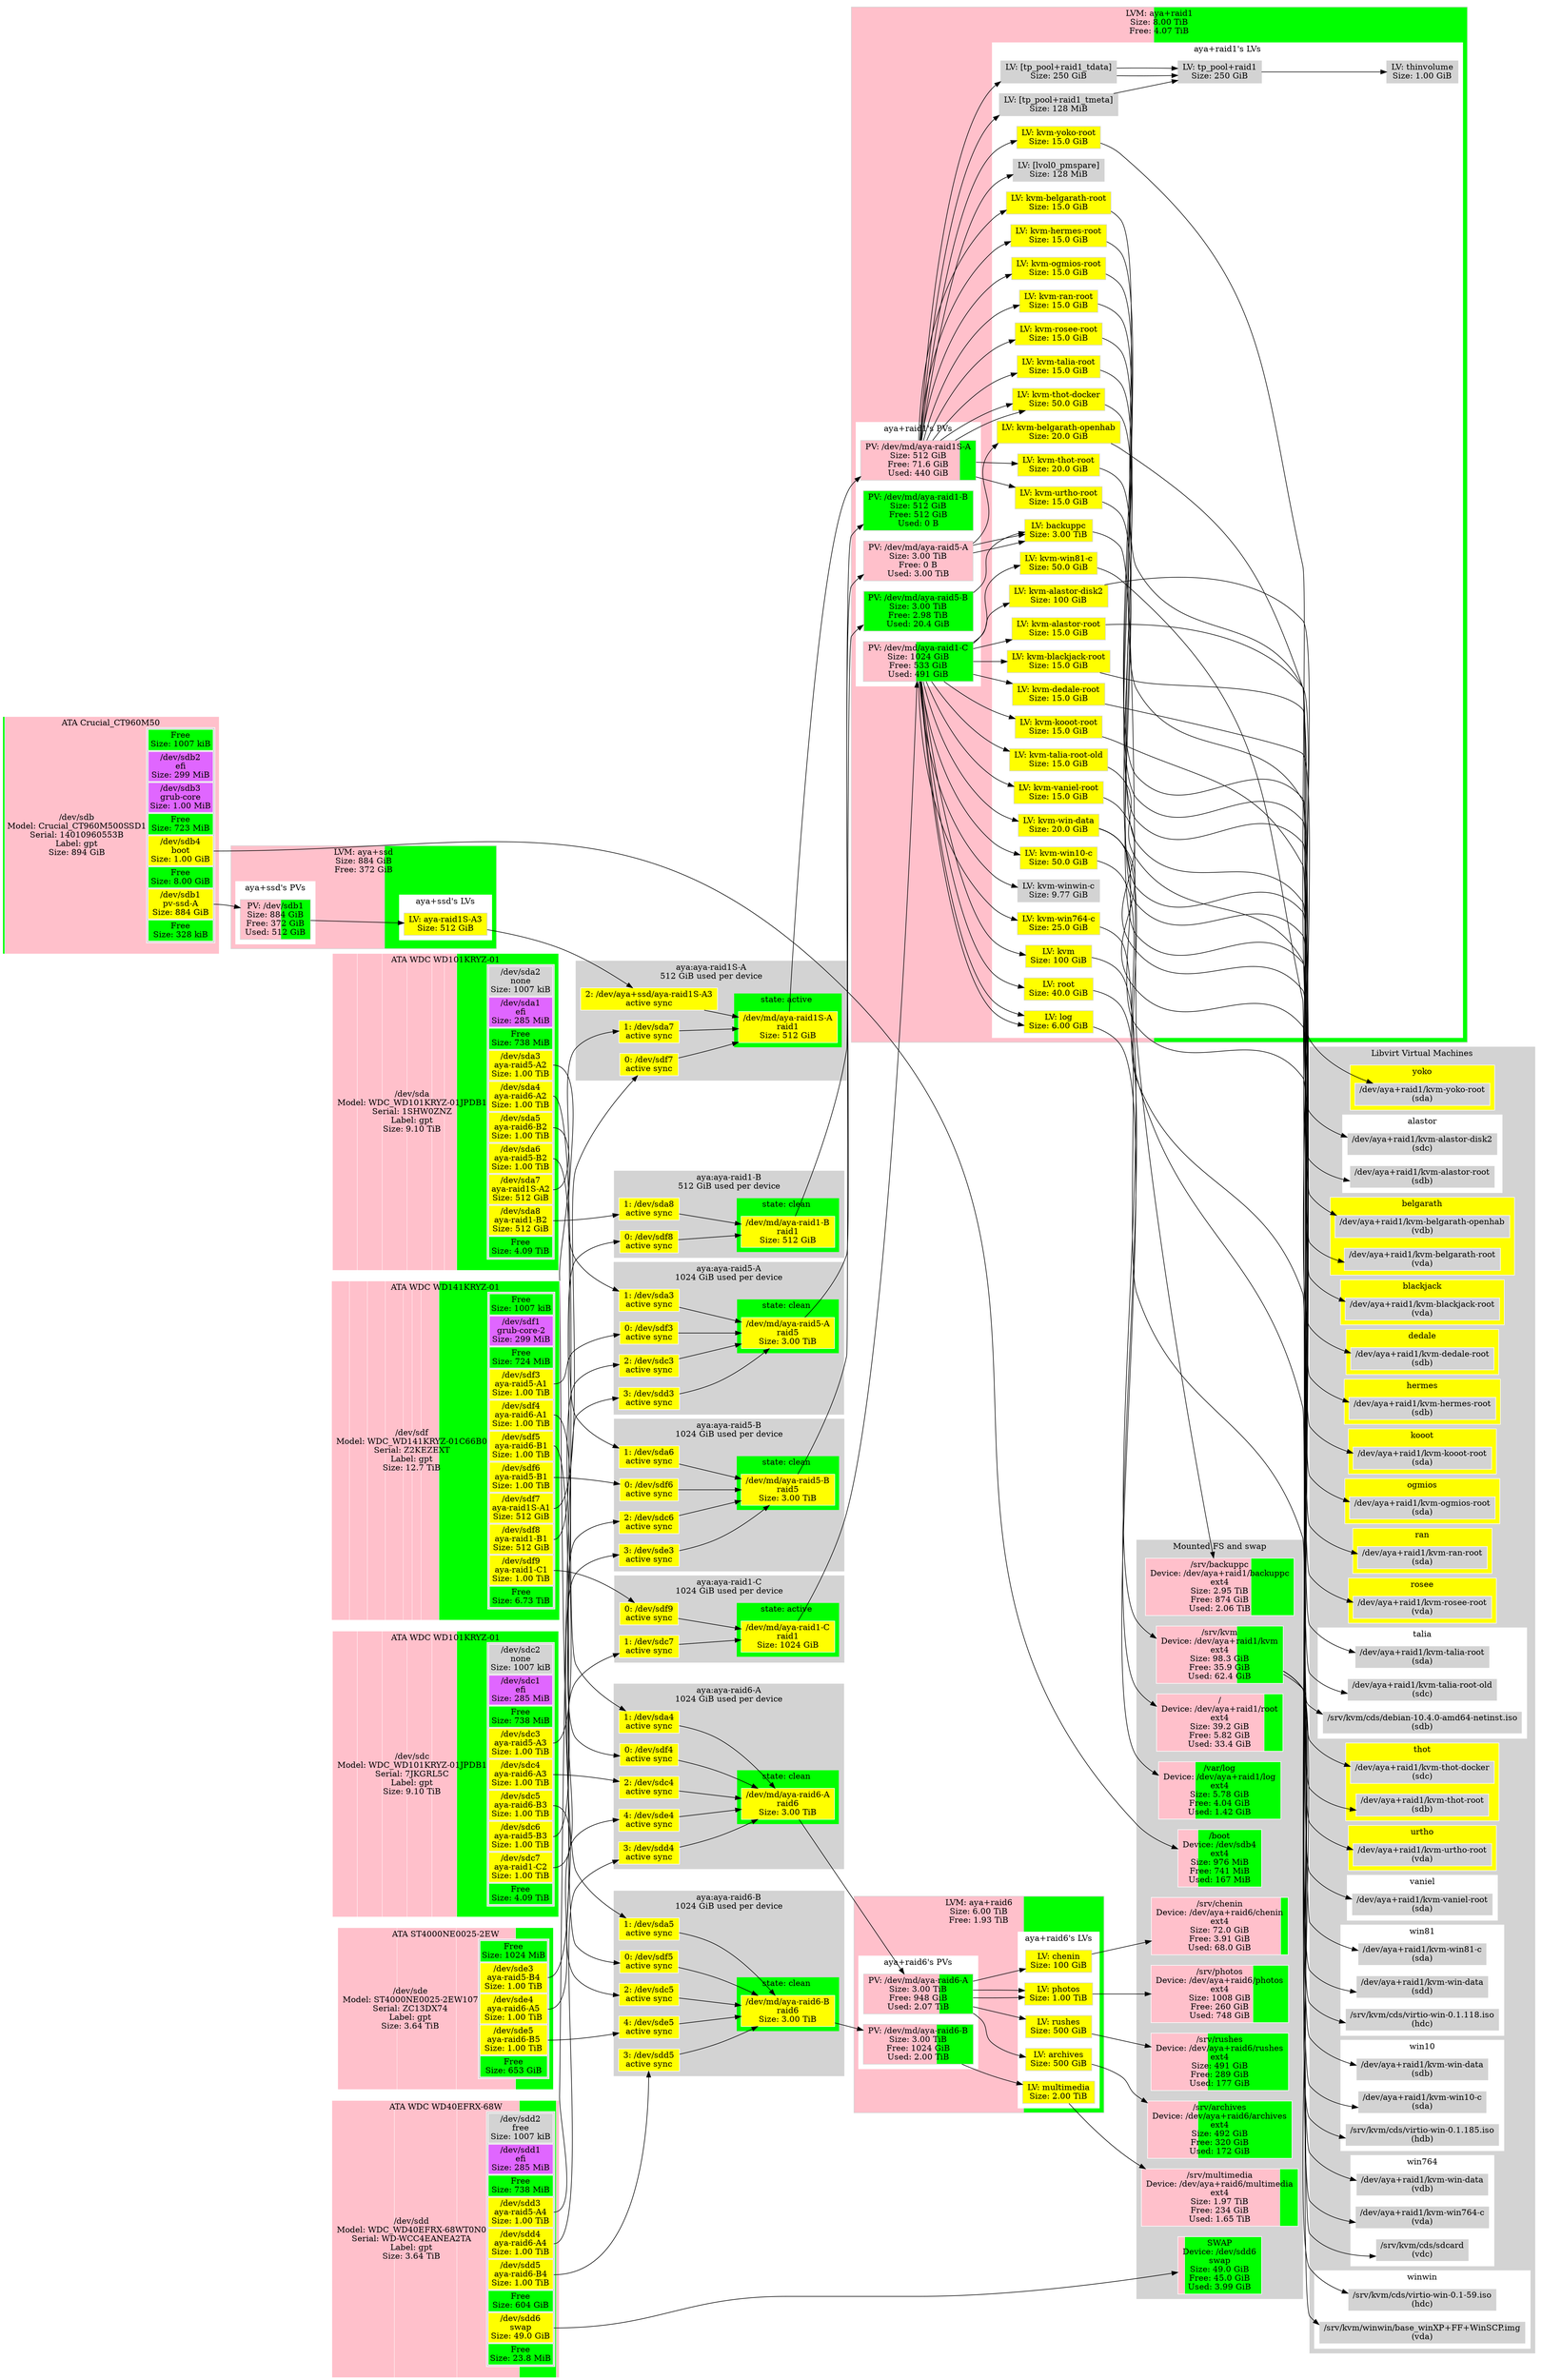 digraph "machine"{
	rankdir=LR;
	{ "@Part: sda" [
		label=<<TABLE BORDER="0" CELLPADDING="0" CELLSPACING="0">
				<TR> <TD COLSPAN="2">ATA WDC WD101KRYZ-01</TD> </TR><TR><TD >/dev/sda<BR/>Model: WDC_WD101KRYZ-01JPDB1<BR/>Serial: 1SHW0ZNZ<BR/>Label: gpt<BR/>Size: 9.10 TiB</TD>    <TD BGCOLOR="lightgrey">
				<TABLE >
					<TR>
						<TD PORT="2" BGCOLOR="lightgrey">
						/dev/sda2<BR/>none<BR/>Size: 1007 kiB
						</TD>
					</TR>
					<TR>
						<TD PORT="1" BGCOLOR="mediumorchid1">
						/dev/sda1<BR/>efi<BR/>Size: 285 MiB
						</TD>
					</TR>
					<TR>
						<TD bgcolor="green">
						Free<BR/>Size: 738 MiB
						</TD>
					</TR>
					<TR>
						<TD PORT="3" BGCOLOR="yellow">
						/dev/sda3<BR/>aya-raid5-A2<BR/>Size: 1.00 TiB
						</TD>
					</TR>
					<TR>
						<TD PORT="4" BGCOLOR="yellow">
						/dev/sda4<BR/>aya-raid6-A2<BR/>Size: 1.00 TiB
						</TD>
					</TR>
					<TR>
						<TD PORT="5" BGCOLOR="yellow">
						/dev/sda5<BR/>aya-raid6-B2<BR/>Size: 1.00 TiB
						</TD>
					</TR>
					<TR>
						<TD PORT="6" BGCOLOR="yellow">
						/dev/sda6<BR/>aya-raid5-B2<BR/>Size: 1.00 TiB
						</TD>
					</TR>
					<TR>
						<TD PORT="7" BGCOLOR="yellow">
						/dev/sda7<BR/>aya-raid1S-A2<BR/>Size: 512 GiB
						</TD>
					</TR>
					<TR>
						<TD PORT="8" BGCOLOR="yellow">
						/dev/sda8<BR/>aya-raid1-B2<BR/>Size: 512 GiB
						</TD>
					</TR>
					<TR>
						<TD bgcolor="green">
						Free<BR/>Size: 4.09 TiB
						</TD>
					</TR>
				</TABLE>
				</TD> </TR><TR> <TD COLSPAN="2"> </TD> </TR>
			</TABLE>
		>;
		// Style node
		color=white;
		fillcolor=lightgrey;
		shape="rectangle";
		style=striped;
		fillcolor="pink;0.000000:pink;0.000030:green;0.000077:pink;0.109942:pink;0.109942:pink;0.109942:pink;0.109942:pink;0.054971:pink;0.054971:green;0.450183";
	]; }
	{ "@Part: sdb" [
		label=<<TABLE BORDER="0" CELLPADDING="0" CELLSPACING="0">
				<TR> <TD COLSPAN="2">ATA Crucial_CT960M50</TD> </TR><TR><TD >/dev/sdb<BR/>Model: Crucial_CT960M500SSD1<BR/>Serial: 14010960553B<BR/>Label: gpt<BR/>Size: 894 GiB</TD>    <TD BGCOLOR="lightgrey">
				<TABLE >
					<TR>
						<TD bgcolor="green">
						Free<BR/>Size: 1007 kiB
						</TD>
					</TR>
					<TR>
						<TD PORT="2" BGCOLOR="mediumorchid1">
						/dev/sdb2<BR/>efi<BR/>Size: 299 MiB
						</TD>
					</TR>
					<TR>
						<TD PORT="3" BGCOLOR="mediumorchid1">
						/dev/sdb3<BR/>grub-core<BR/>Size: 1.00 MiB
						</TD>
					</TR>
					<TR>
						<TD bgcolor="green">
						Free<BR/>Size: 723 MiB
						</TD>
					</TR>
					<TR>
						<TD PORT="4" BGCOLOR="yellow">
						/dev/sdb4<BR/>boot<BR/>Size: 1.00 GiB
						</TD>
					</TR>
					<TR>
						<TD bgcolor="green">
						Free<BR/>Size: 8.00 GiB
						</TD>
					</TR>
					<TR>
						<TD PORT="1" BGCOLOR="yellow">
						/dev/sdb1<BR/>pv-ssd-A<BR/>Size: 884 GiB
						</TD>
					</TR>
					<TR>
						<TD bgcolor="green">
						Free<BR/>Size: 328 kiB
						</TD>
					</TR>
				</TABLE>
				</TD> </TR><TR> <TD COLSPAN="2"> </TD> </TR>
			</TABLE>
		>;
		// Style node
		color=white;
		fillcolor=lightgrey;
		shape="rectangle";
		style=striped;
		fillcolor="green;0.000001:pink;0.000327:pink;0.000001:green;0.000790:pink;0.001118:green;0.008946:pink;0.988817:green;0.000000";
	]; }
	{ "@Part: sdc" [
		label=<<TABLE BORDER="0" CELLPADDING="0" CELLSPACING="0">
				<TR> <TD COLSPAN="2">ATA WDC WD101KRYZ-01</TD> </TR><TR><TD >/dev/sdc<BR/>Model: WDC_WD101KRYZ-01JPDB1<BR/>Serial: 7JKGRL5C<BR/>Label: gpt<BR/>Size: 9.10 TiB</TD>    <TD BGCOLOR="lightgrey">
				<TABLE >
					<TR>
						<TD PORT="2" BGCOLOR="lightgrey">
						/dev/sdc2<BR/>none<BR/>Size: 1007 kiB
						</TD>
					</TR>
					<TR>
						<TD PORT="1" BGCOLOR="mediumorchid1">
						/dev/sdc1<BR/>efi<BR/>Size: 285 MiB
						</TD>
					</TR>
					<TR>
						<TD bgcolor="green">
						Free<BR/>Size: 738 MiB
						</TD>
					</TR>
					<TR>
						<TD PORT="3" BGCOLOR="yellow">
						/dev/sdc3<BR/>aya-raid5-A3<BR/>Size: 1.00 TiB
						</TD>
					</TR>
					<TR>
						<TD PORT="4" BGCOLOR="yellow">
						/dev/sdc4<BR/>aya-raid6-A3<BR/>Size: 1.00 TiB
						</TD>
					</TR>
					<TR>
						<TD PORT="5" BGCOLOR="yellow">
						/dev/sdc5<BR/>aya-raid6-B3<BR/>Size: 1.00 TiB
						</TD>
					</TR>
					<TR>
						<TD PORT="6" BGCOLOR="yellow">
						/dev/sdc6<BR/>aya-raid5-B3<BR/>Size: 1.00 TiB
						</TD>
					</TR>
					<TR>
						<TD PORT="7" BGCOLOR="yellow">
						/dev/sdc7<BR/>aya-raid1-C2<BR/>Size: 1.00 TiB
						</TD>
					</TR>
					<TR>
						<TD bgcolor="green">
						Free<BR/>Size: 4.09 TiB
						</TD>
					</TR>
				</TABLE>
				</TD> </TR><TR> <TD COLSPAN="2"> </TD> </TR>
			</TABLE>
		>;
		// Style node
		color=white;
		fillcolor=lightgrey;
		shape="rectangle";
		style=striped;
		fillcolor="pink;0.000000:pink;0.000030:green;0.000077:pink;0.109942:pink;0.109942:pink;0.109942:pink;0.109942:pink;0.109942:green;0.450183";
	]; }
	{ "@Part: sdd" [
		label=<<TABLE BORDER="0" CELLPADDING="0" CELLSPACING="0">
				<TR> <TD COLSPAN="2">ATA WDC WD40EFRX-68W</TD> </TR><TR><TD >/dev/sdd<BR/>Model: WDC_WD40EFRX-68WT0N0<BR/>Serial: WD-WCC4EANEA2TA<BR/>Label: gpt<BR/>Size: 3.64 TiB</TD>    <TD BGCOLOR="lightgrey">
				<TABLE >
					<TR>
						<TD PORT="2" BGCOLOR="lightgrey">
						/dev/sdd2<BR/>free<BR/>Size: 1007 kiB
						</TD>
					</TR>
					<TR>
						<TD PORT="1" BGCOLOR="mediumorchid1">
						/dev/sdd1<BR/>efi<BR/>Size: 285 MiB
						</TD>
					</TR>
					<TR>
						<TD bgcolor="green">
						Free<BR/>Size: 738 MiB
						</TD>
					</TR>
					<TR>
						<TD PORT="3" BGCOLOR="yellow">
						/dev/sdd3<BR/>aya-raid5-A4<BR/>Size: 1.00 TiB
						</TD>
					</TR>
					<TR>
						<TD PORT="4" BGCOLOR="yellow">
						/dev/sdd4<BR/>aya-raid6-A4<BR/>Size: 1.00 TiB
						</TD>
					</TR>
					<TR>
						<TD PORT="5" BGCOLOR="yellow">
						/dev/sdd5<BR/>aya-raid6-B4<BR/>Size: 1.00 TiB
						</TD>
					</TR>
					<TR>
						<TD bgcolor="green">
						Free<BR/>Size: 604 GiB
						</TD>
					</TR>
					<TR>
						<TD PORT="6" BGCOLOR="yellow">
						/dev/sdd6<BR/>swap<BR/>Size: 49.0 GiB
						</TD>
					</TR>
					<TR>
						<TD bgcolor="green">
						Free<BR/>Size: 23.8 MiB
						</TD>
					</TR>
				</TABLE>
				</TD> </TR><TR> <TD COLSPAN="2"> </TD> </TR>
			</TABLE>
		>;
		// Style node
		color=white;
		fillcolor=lightgrey;
		shape="rectangle";
		style=striped;
		fillcolor="pink;0.000000:pink;0.000075:green;0.000193:pink;0.274824:pink;0.274824:pink;0.274824:green;0.162103:pink;0.013151:green;0.000006";
	]; }
	{ "@Part: sde" [
		label=<<TABLE BORDER="0" CELLPADDING="0" CELLSPACING="0">
				<TR> <TD COLSPAN="2">ATA ST4000NE0025-2EW</TD> </TR><TR><TD >/dev/sde<BR/>Model: ST4000NE0025-2EW107<BR/>Serial: ZC13DX74<BR/>Label: gpt<BR/>Size: 3.64 TiB</TD>    <TD BGCOLOR="lightgrey">
				<TABLE >
					<TR>
						<TD bgcolor="green">
						Free<BR/>Size: 1024 MiB
						</TD>
					</TR>
					<TR>
						<TD PORT="3" BGCOLOR="yellow">
						/dev/sde3<BR/>aya-raid5-B4<BR/>Size: 1.00 TiB
						</TD>
					</TR>
					<TR>
						<TD PORT="4" BGCOLOR="yellow">
						/dev/sde4<BR/>aya-raid6-A5<BR/>Size: 1.00 TiB
						</TD>
					</TR>
					<TR>
						<TD PORT="5" BGCOLOR="yellow">
						/dev/sde5<BR/>aya-raid6-B5<BR/>Size: 1.00 TiB
						</TD>
					</TR>
					<TR>
						<TD bgcolor="green">
						Free<BR/>Size: 653 GiB
						</TD>
					</TR>
				</TABLE>
				</TD> </TR><TR> <TD COLSPAN="2"> </TD> </TR>
			</TABLE>
		>;
		// Style node
		color=white;
		fillcolor=lightgrey;
		shape="rectangle";
		style=striped;
		fillcolor="green;0.000268:pink;0.274824:pink;0.274824:pink;0.274824:green;0.175260";
	]; }
	{ "@Part: sdf" [
		label=<<TABLE BORDER="0" CELLPADDING="0" CELLSPACING="0">
				<TR> <TD COLSPAN="2">ATA WDC WD141KRYZ-01</TD> </TR><TR><TD >/dev/sdf<BR/>Model: WDC_WD141KRYZ-01C66B0<BR/>Serial: Z2KEZEXT<BR/>Label: gpt<BR/>Size: 12.7 TiB</TD>    <TD BGCOLOR="lightgrey">
				<TABLE >
					<TR>
						<TD bgcolor="green">
						Free<BR/>Size: 1007 kiB
						</TD>
					</TR>
					<TR>
						<TD PORT="1" BGCOLOR="mediumorchid1">
						/dev/sdf1<BR/>grub-core-2<BR/>Size: 299 MiB
						</TD>
					</TR>
					<TR>
						<TD bgcolor="green">
						Free<BR/>Size: 724 MiB
						</TD>
					</TR>
					<TR>
						<TD PORT="3" BGCOLOR="yellow">
						/dev/sdf3<BR/>aya-raid5-A1<BR/>Size: 1.00 TiB
						</TD>
					</TR>
					<TR>
						<TD PORT="4" BGCOLOR="yellow">
						/dev/sdf4<BR/>aya-raid6-A1<BR/>Size: 1.00 TiB
						</TD>
					</TR>
					<TR>
						<TD PORT="5" BGCOLOR="yellow">
						/dev/sdf5<BR/>aya-raid6-B1<BR/>Size: 1.00 TiB
						</TD>
					</TR>
					<TR>
						<TD PORT="6" BGCOLOR="yellow">
						/dev/sdf6<BR/>aya-raid5-B1<BR/>Size: 1.00 TiB
						</TD>
					</TR>
					<TR>
						<TD PORT="7" BGCOLOR="yellow">
						/dev/sdf7<BR/>aya-raid1S-A1<BR/>Size: 512 GiB
						</TD>
					</TR>
					<TR>
						<TD PORT="8" BGCOLOR="yellow">
						/dev/sdf8<BR/>aya-raid1-B1<BR/>Size: 512 GiB
						</TD>
					</TR>
					<TR>
						<TD PORT="9" BGCOLOR="yellow">
						/dev/sdf9<BR/>aya-raid1-C1<BR/>Size: 1.00 TiB
						</TD>
					</TR>
					<TR>
						<TD bgcolor="green">
						Free<BR/>Size: 6.73 TiB
						</TD>
					</TR>
				</TABLE>
				</TD> </TR><TR> <TD COLSPAN="2"> </TD> </TR>
			</TABLE>
		>;
		// Style node
		color=white;
		fillcolor=lightgrey;
		shape="rectangle";
		style=striped;
		fillcolor="green;0.000000:pink;0.000022:green;0.000054:pink;0.078534:pink;0.078534:pink;0.078534:pink;0.078534:pink;0.039267:pink;0.039267:pink;0.078534:green;0.528722";
	]; }
	subgraph "cluster_aya+raid1" {
		style=filled;
		color=lightgrey;
		fillcolor=lightgrey;
		node [style=filled,color=lightgrey,fillcolor=lightgrey,shape=rectangle];
		subgraph "cluster_aya+raid1@PV" {
			color=white;
			fillcolor=white;
			{ "LVM@aya+raid1@PV@md121" [
				label="PV: /dev/md/aya-raid1S-A\nSize: 512 GiB\nFree: 71.6 GiB\nUsed: 440 GiB";
				style=striped;fillcolor="pink;0.860080.2:green"
			]; }
			{ "LVM@aya+raid1@PV@md122" [
				label="PV: /dev/md/aya-raid1-B\nSize: 512 GiB\nFree: 512 GiB\nUsed: 0 B";
				style=striped;fillcolor="green"
			]; }
			{ "LVM@aya+raid1@PV@md124" [
				label="PV: /dev/md/aya-raid5-B\nSize: 3.00 TiB\nFree: 2.98 TiB\nUsed: 20.4 GiB";
				style=striped;fillcolor="pink;0.006636.2:green"
			]; }
			{ "LVM@aya+raid1@PV@md126" [
				label="PV: /dev/md/aya-raid5-A\nSize: 3.00 TiB\nFree: 0 B\nUsed: 3.00 TiB";
				style=striped;fillcolor="pink;1.000000.2:green"
			]; }
			{ "LVM@aya+raid1@PV@md127" [
				label="PV: /dev/md/aya-raid1-C\nSize: 1024 GiB\nFree: 533 GiB\nUsed: 491 GiB";
				style=striped;fillcolor="pink;0.479324.2:green"
			]; }
			label="aya+raid1's PVs";
		}
		subgraph "cluster_aya+raid1@LV" {
			color=white;
			fillcolor=white;
			{ "aya+raid1/[lvol0_pmspare]" [
				label="LV: [lvol0_pmspare]\nSize: 128 MiB";
				fillcolor="lightgrey"
			]; }
			{ "aya+raid1/[tp_pool+raid1_tdata]" [
				label="LV: [tp_pool+raid1_tdata]\nSize: 250 GiB";
				fillcolor="lightgrey"
			]; }
			{ "aya+raid1/[tp_pool+raid1_tmeta]" [
				label="LV: [tp_pool+raid1_tmeta]\nSize: 128 MiB";
				fillcolor="lightgrey"
			]; }
			{ "dm-21" [
				label="LV: backuppc\nSize: 3.00 TiB";
				fillcolor="yellow"
			]; }
			{ "dm-7" [
				label="LV: kvm\nSize: 100 GiB";
				fillcolor="yellow"
			]; }
			{ "dm-20" [
				label="LV: kvm-alastor-disk2\nSize: 100 GiB";
				fillcolor="yellow"
			]; }
			{ "dm-19" [
				label="LV: kvm-alastor-root\nSize: 15.0 GiB";
				fillcolor="yellow"
			]; }
			{ "dm-22" [
				label="LV: kvm-belgarath-openhab\nSize: 20.0 GiB";
				fillcolor="yellow"
			]; }
			{ "dm-26" [
				label="LV: kvm-belgarath-root\nSize: 15.0 GiB";
				fillcolor="yellow"
			]; }
			{ "dm-13" [
				label="LV: kvm-blackjack-root\nSize: 15.0 GiB";
				fillcolor="yellow"
			]; }
			{ "dm-18" [
				label="LV: kvm-dedale-root\nSize: 15.0 GiB";
				fillcolor="yellow"
			]; }
			{ "dm-37" [
				label="LV: kvm-hermes-root\nSize: 15.0 GiB";
				fillcolor="yellow"
			]; }
			{ "dm-17" [
				label="LV: kvm-kooot-root\nSize: 15.0 GiB";
				fillcolor="yellow"
			]; }
			{ "dm-23" [
				label="LV: kvm-ogmios-root\nSize: 15.0 GiB";
				fillcolor="yellow"
			]; }
			{ "dm-24" [
				label="LV: kvm-ran-root\nSize: 15.0 GiB";
				fillcolor="yellow"
			]; }
			{ "dm-27" [
				label="LV: kvm-rosee-root\nSize: 15.0 GiB";
				fillcolor="yellow"
			]; }
			{ "dm-34" [
				label="LV: kvm-talia-root\nSize: 15.0 GiB";
				fillcolor="yellow"
			]; }
			{ "dm-9" [
				label="LV: kvm-talia-root-old\nSize: 15.0 GiB";
				fillcolor="yellow"
			]; }
			{ "dm-36" [
				label="LV: kvm-thot-docker\nSize: 50.0 GiB";
				fillcolor="yellow"
			]; }
			{ "dm-33" [
				label="LV: kvm-thot-root\nSize: 20.0 GiB";
				fillcolor="yellow"
			]; }
			{ "dm-28" [
				label="LV: kvm-urtho-root\nSize: 15.0 GiB";
				fillcolor="yellow"
			]; }
			{ "dm-15" [
				label="LV: kvm-vaniel-root\nSize: 15.0 GiB";
				fillcolor="yellow"
			]; }
			{ "dm-10" [
				label="LV: kvm-win-data\nSize: 20.0 GiB";
				fillcolor="yellow"
			]; }
			{ "dm-16" [
				label="LV: kvm-win10-c\nSize: 50.0 GiB";
				fillcolor="yellow"
			]; }
			{ "dm-11" [
				label="LV: kvm-win764-c\nSize: 25.0 GiB";
				fillcolor="yellow"
			]; }
			{ "dm-12" [
				label="LV: kvm-win81-c\nSize: 50.0 GiB";
				fillcolor="yellow"
			]; }
			{ "dm-8" [
				label="LV: kvm-winwin-c\nSize: 9.77 GiB";
				fillcolor="lightgrey"
			]; }
			{ "dm-25" [
				label="LV: kvm-yoko-root\nSize: 15.0 GiB";
				fillcolor="yellow"
			]; }
			{ "dm-14" [
				label="LV: log\nSize: 6.00 GiB";
				fillcolor="yellow"
			]; }
			{ "dm-0" [
				label="LV: root\nSize: 40.0 GiB";
				fillcolor="yellow"
			]; }
			{ "dm-35" [
				label="LV: thinvolume\nSize: 1.00 GiB";
				fillcolor="lightgrey"
			]; }
			{ "aya+raid1/tp_pool+raid1" [
				label="LV: tp_pool+raid1\nSize: 250 GiB";
				fillcolor="lightgrey"
			]; }
			label="aya+raid1's LVs";
		}
		label="LVM: aya+raid1\nSize: 8.00 TiB\nFree: 4.07 TiB";
		style=striped;fillcolor="pink;0.491160.2:green"
	}
	subgraph "cluster_aya+raid6" {
		style=filled;
		color=lightgrey;
		fillcolor=lightgrey;
		node [style=filled,color=lightgrey,fillcolor=lightgrey,shape=rectangle];
		subgraph "cluster_aya+raid6@PV" {
			color=white;
			fillcolor=white;
			{ "LVM@aya+raid6@PV@md123" [
				label="PV: /dev/md/aya-raid6-B\nSize: 3.00 TiB\nFree: 1024 GiB\nUsed: 2.00 TiB";
				style=striped;fillcolor="pink;0.666750.2:green"
			]; }
			{ "LVM@aya+raid6@PV@md125" [
				label="PV: /dev/md/aya-raid6-A\nSize: 3.00 TiB\nFree: 948 GiB\nUsed: 2.07 TiB";
				style=striped;fillcolor="pink;0.691492.2:green"
			]; }
			label="aya+raid6's PVs";
		}
		subgraph "cluster_aya+raid6@LV" {
			color=white;
			fillcolor=white;
			{ "dm-4" [
				label="LV: archives\nSize: 500 GiB";
				fillcolor="yellow"
			]; }
			{ "dm-3" [
				label="LV: chenin\nSize: 100 GiB";
				fillcolor="yellow"
			]; }
			{ "dm-6" [
				label="LV: multimedia\nSize: 2.00 TiB";
				fillcolor="yellow"
			]; }
			{ "dm-2" [
				label="LV: photos\nSize: 1.00 TiB";
				fillcolor="yellow"
			]; }
			{ "dm-5" [
				label="LV: rushes\nSize: 500 GiB";
				fillcolor="yellow"
			]; }
			label="aya+raid6's LVs";
		}
		label="LVM: aya+raid6\nSize: 6.00 TiB\nFree: 1.93 TiB";
		style=striped;fillcolor="pink;0.679121.2:green"
	}
	subgraph "cluster_aya+ssd" {
		style=filled;
		color=lightgrey;
		fillcolor=lightgrey;
		node [style=filled,color=lightgrey,fillcolor=lightgrey,shape=rectangle];
		subgraph "cluster_aya+ssd@PV" {
			color=white;
			fillcolor=white;
			{ "LVM@aya+ssd@PV@sdb1" [
				label="PV: /dev/sdb1\nSize: 884 GiB\nFree: 372 GiB\nUsed: 512 GiB";
				style=striped;fillcolor="pink;0.579022.2:green"
			]; }
			label="aya+ssd's PVs";
		}
		subgraph "cluster_aya+ssd@LV" {
			color=white;
			fillcolor=white;
			{ "dm-1" [
				label="LV: aya-raid1S-A3\nSize: 512 GiB";
				fillcolor="yellow"
			]; }
			label="aya+ssd's LVs";
		}
		label="LVM: aya+ssd\nSize: 884 GiB\nFree: 372 GiB";
		style=striped;fillcolor="pink;0.579022.2:green"
	}
	subgraph "cluster_@MD@md121" {
		style=filled;
		color=lightgrey;
		fillcolor=lightgrey;
		node [style=filled,color=white,fillcolor=lightgrey,shape=rectangle];
		subgraph "cluster_md121@@state" {
			{ "md121" [
				label="/dev/md/aya-raid1S-A\nraid1\nSize: 512 GiB";
				fillcolor="yellow"
			]; }
			label="state: active ";
			shape=oval
			fillcolor=green
		}
		{ "@MD@md121@dev@dm-1" [
			label="2: /dev/aya+ssd/aya-raid1S-A3\nactive sync";
			fillcolor=yellow
		]; }
		{ "@MD@md121@dev@sda7" [
			label="1: /dev/sda7\nactive sync";
			fillcolor=yellow
		]; }
		{ "@MD@md121@dev@sdf7" [
			label="0: /dev/sdf7\nactive sync";
			fillcolor=yellow
		]; }
		label="aya:aya-raid1S-A\n512 GiB used per device";
	}
	subgraph "cluster_@MD@md122" {
		style=filled;
		color=lightgrey;
		fillcolor=lightgrey;
		node [style=filled,color=white,fillcolor=lightgrey,shape=rectangle];
		subgraph "cluster_md122@@state" {
			{ "md122" [
				label="/dev/md/aya-raid1-B\nraid1\nSize: 512 GiB";
				fillcolor="yellow"
			]; }
			label="state: clean ";
			shape=oval
			fillcolor=green
		}
		{ "@MD@md122@dev@sda8" [
			label="1: /dev/sda8\nactive sync";
			fillcolor=yellow
		]; }
		{ "@MD@md122@dev@sdf8" [
			label="0: /dev/sdf8\nactive sync";
			fillcolor=yellow
		]; }
		label="aya:aya-raid1-B\n512 GiB used per device";
	}
	subgraph "cluster_@MD@md123" {
		style=filled;
		color=lightgrey;
		fillcolor=lightgrey;
		node [style=filled,color=white,fillcolor=lightgrey,shape=rectangle];
		subgraph "cluster_md123@@state" {
			{ "md123" [
				label="/dev/md/aya-raid6-B\nraid6\nSize: 3.00 TiB";
				fillcolor="yellow"
			]; }
			label="state: clean ";
			shape=oval
			fillcolor=green
		}
		{ "@MD@md123@dev@sda5" [
			label="1: /dev/sda5\nactive sync";
			fillcolor=yellow
		]; }
		{ "@MD@md123@dev@sdc5" [
			label="2: /dev/sdc5\nactive sync";
			fillcolor=yellow
		]; }
		{ "@MD@md123@dev@sdd5" [
			label="3: /dev/sdd5\nactive sync";
			fillcolor=yellow
		]; }
		{ "@MD@md123@dev@sde5" [
			label="4: /dev/sde5\nactive sync";
			fillcolor=yellow
		]; }
		{ "@MD@md123@dev@sdf5" [
			label="0: /dev/sdf5\nactive sync";
			fillcolor=yellow
		]; }
		label="aya:aya-raid6-B\n1024 GiB used per device";
	}
	subgraph "cluster_@MD@md124" {
		style=filled;
		color=lightgrey;
		fillcolor=lightgrey;
		node [style=filled,color=white,fillcolor=lightgrey,shape=rectangle];
		subgraph "cluster_md124@@state" {
			{ "md124" [
				label="/dev/md/aya-raid5-B\nraid5\nSize: 3.00 TiB";
				fillcolor="yellow"
			]; }
			label="state: clean ";
			shape=oval
			fillcolor=green
		}
		{ "@MD@md124@dev@sda6" [
			label="1: /dev/sda6\nactive sync";
			fillcolor=yellow
		]; }
		{ "@MD@md124@dev@sdc6" [
			label="2: /dev/sdc6\nactive sync";
			fillcolor=yellow
		]; }
		{ "@MD@md124@dev@sde3" [
			label="3: /dev/sde3\nactive sync";
			fillcolor=yellow
		]; }
		{ "@MD@md124@dev@sdf6" [
			label="0: /dev/sdf6\nactive sync";
			fillcolor=yellow
		]; }
		label="aya:aya-raid5-B\n1024 GiB used per device";
	}
	subgraph "cluster_@MD@md125" {
		style=filled;
		color=lightgrey;
		fillcolor=lightgrey;
		node [style=filled,color=white,fillcolor=lightgrey,shape=rectangle];
		subgraph "cluster_md125@@state" {
			{ "md125" [
				label="/dev/md/aya-raid6-A\nraid6\nSize: 3.00 TiB";
				fillcolor="yellow"
			]; }
			label="state: clean ";
			shape=oval
			fillcolor=green
		}
		{ "@MD@md125@dev@sda4" [
			label="1: /dev/sda4\nactive sync";
			fillcolor=yellow
		]; }
		{ "@MD@md125@dev@sdc4" [
			label="2: /dev/sdc4\nactive sync";
			fillcolor=yellow
		]; }
		{ "@MD@md125@dev@sdd4" [
			label="3: /dev/sdd4\nactive sync";
			fillcolor=yellow
		]; }
		{ "@MD@md125@dev@sde4" [
			label="4: /dev/sde4\nactive sync";
			fillcolor=yellow
		]; }
		{ "@MD@md125@dev@sdf4" [
			label="0: /dev/sdf4\nactive sync";
			fillcolor=yellow
		]; }
		label="aya:aya-raid6-A\n1024 GiB used per device";
	}
	subgraph "cluster_@MD@md126" {
		style=filled;
		color=lightgrey;
		fillcolor=lightgrey;
		node [style=filled,color=white,fillcolor=lightgrey,shape=rectangle];
		subgraph "cluster_md126@@state" {
			{ "md126" [
				label="/dev/md/aya-raid5-A\nraid5\nSize: 3.00 TiB";
				fillcolor="yellow"
			]; }
			label="state: clean ";
			shape=oval
			fillcolor=green
		}
		{ "@MD@md126@dev@sda3" [
			label="1: /dev/sda3\nactive sync";
			fillcolor=yellow
		]; }
		{ "@MD@md126@dev@sdc3" [
			label="2: /dev/sdc3\nactive sync";
			fillcolor=yellow
		]; }
		{ "@MD@md126@dev@sdd3" [
			label="3: /dev/sdd3\nactive sync";
			fillcolor=yellow
		]; }
		{ "@MD@md126@dev@sdf3" [
			label="0: /dev/sdf3\nactive sync";
			fillcolor=yellow
		]; }
		label="aya:aya-raid5-A\n1024 GiB used per device";
	}
	subgraph "cluster_@MD@md127" {
		style=filled;
		color=lightgrey;
		fillcolor=lightgrey;
		node [style=filled,color=white,fillcolor=lightgrey,shape=rectangle];
		subgraph "cluster_md127@@state" {
			{ "md127" [
				label="/dev/md/aya-raid1-C\nraid1\nSize: 1024 GiB";
				fillcolor="yellow"
			]; }
			label="state: active ";
			shape=oval
			fillcolor=green
		}
		{ "@MD@md127@dev@sdc7" [
			label="1: /dev/sdc7\nactive sync";
			fillcolor=yellow
		]; }
		{ "@MD@md127@dev@sdf9" [
			label="0: /dev/sdf9\nactive sync";
			fillcolor=yellow
		]; }
		label="aya:aya-raid1-C\n1024 GiB used per device";
	}
	subgraph "cluster_@FS" {
		style=filled;
		color=lightgrey;
		fillcolor=lightgrey;
		node [style=filled,color=white,fillcolor=lightgrey,shape=rectangle];
		{ "@FS@/srv/backuppc" [
			label="/srv/backuppc\nDevice: /dev/aya+raid1/backuppc\next4\nSize: 2.95 TiB\nFree: 874 GiB\nUsed: 2.06 TiB";
			style=striped;fillcolor="pink;0.711093.2:green"
		]; }
		{ "@FS@/srv/kvm" [
			label="/srv/kvm\nDevice: /dev/aya+raid1/kvm\next4\nSize: 98.3 GiB\nFree: 35.9 GiB\nUsed: 62.4 GiB";
			style=striped;fillcolor="pink;0.634951.2:green"
		]; }
		{ "@FS@/var/log" [
			label="/var/log\nDevice: /dev/aya+raid1/log\next4\nSize: 5.78 GiB\nFree: 4.04 GiB\nUsed: 1.42 GiB";
			style=striped;fillcolor="pink;0.300278.2:green"
		]; }
		{ "@FS@/" [
			label="/\nDevice: /dev/aya+raid1/root\next4\nSize: 39.2 GiB\nFree: 5.82 GiB\nUsed: 33.4 GiB";
			style=striped;fillcolor="pink;0.851816.2:green"
		]; }
		{ "@FS@/srv/archives" [
			label="/srv/archives\nDevice: /dev/aya+raid6/archives\next4\nSize: 492 GiB\nFree: 320 GiB\nUsed: 172 GiB";
			style=striped;fillcolor="pink;0.349274.2:green"
		]; }
		{ "@FS@/srv/chenin" [
			label="/srv/chenin\nDevice: /dev/aya+raid6/chenin\next4\nSize: 72.0 GiB\nFree: 3.91 GiB\nUsed: 68.0 GiB";
			style=striped;fillcolor="pink;0.945711.2:green"
		]; }
		{ "@FS@/srv/multimedia" [
			label="/srv/multimedia\nDevice: /dev/aya+raid6/multimedia\next4\nSize: 1.97 TiB\nFree: 234 GiB\nUsed: 1.65 TiB";
			style=striped;fillcolor="pink;0.883700.2:green"
		]; }
		{ "@FS@/srv/photos" [
			label="/srv/photos\nDevice: /dev/aya+raid6/photos\next4\nSize: 1008 GiB\nFree: 260 GiB\nUsed: 748 GiB";
			style=striped;fillcolor="pink;0.741835.2:green"
		]; }
		{ "@FS@/srv/rushes" [
			label="/srv/rushes\nDevice: /dev/aya+raid6/rushes\next4\nSize: 491 GiB\nFree: 289 GiB\nUsed: 177 GiB";
			style=striped;fillcolor="pink;0.411519.2:green"
		]; }
		{ "@FS@/boot" [
			label="/boot\nDevice: /dev/sdb4\next4\nSize: 976 MiB\nFree: 741 MiB\nUsed: 167 MiB";
			style=striped;fillcolor="pink;0.240347.2:green"
		]; }
		{ "@FS@SWAP" [
			label="SWAP\nDevice: /dev/sdd6\nswap\nSize: 49.0 GiB\nFree: 45.0 GiB\nUsed: 3.99 GiB";
			style=striped;fillcolor="pink;0.081425.2:green"
		]; }
		label="Mounted FS and swap";
	}
	subgraph "cluster_@libvirt" {
		style=filled;
		color=lightgrey;
		fillcolor=lightgrey;
		node [style=filled,color=white,fillcolor=lightgrey,shape=rectangle];
		subgraph "cluster_@libvirt@alastor" {
			color=white;
			fillcolor=white;
			{ "@libvirt@alastor@dm-20" [
				label="/dev/aya+raid1/kvm-alastor-disk2\n(sdc)";
			]; }
			{ "@libvirt@alastor@dm-19" [
				label="/dev/aya+raid1/kvm-alastor-root\n(sdb)";
			]; }
			label="alastor";
		}
		subgraph "cluster_@libvirt@belgarath" {
			color=white;
			fillcolor=white;
			{ "@libvirt@belgarath@dm-22" [
				label="/dev/aya+raid1/kvm-belgarath-openhab\n(vdb)";
			]; }
			{ "@libvirt@belgarath@dm-26" [
				label="/dev/aya+raid1/kvm-belgarath-root\n(vda)";
			]; }
			label="belgarath";
			fillcolor=yellow
		}
		subgraph "cluster_@libvirt@blackjack" {
			color=white;
			fillcolor=white;
			{ "@libvirt@blackjack@dm-13" [
				label="/dev/aya+raid1/kvm-blackjack-root\n(vda)";
			]; }
			label="blackjack";
			fillcolor=yellow
		}
		subgraph "cluster_@libvirt@dedale" {
			color=white;
			fillcolor=white;
			{ "@libvirt@dedale@dm-18" [
				label="/dev/aya+raid1/kvm-dedale-root\n(sdb)";
			]; }
			label="dedale";
			fillcolor=yellow
		}
		subgraph "cluster_@libvirt@hermes" {
			color=white;
			fillcolor=white;
			{ "@libvirt@hermes@dm-37" [
				label="/dev/aya+raid1/kvm-hermes-root\n(sdb)";
			]; }
			label="hermes";
			fillcolor=yellow
		}
		subgraph "cluster_@libvirt@kooot" {
			color=white;
			fillcolor=white;
			{ "@libvirt@kooot@dm-17" [
				label="/dev/aya+raid1/kvm-kooot-root\n(sda)";
			]; }
			label="kooot";
			fillcolor=yellow
		}
		subgraph "cluster_@libvirt@ogmios" {
			color=white;
			fillcolor=white;
			{ "@libvirt@ogmios@dm-23" [
				label="/dev/aya+raid1/kvm-ogmios-root\n(sda)";
			]; }
			label="ogmios";
			fillcolor=yellow
		}
		subgraph "cluster_@libvirt@ran" {
			color=white;
			fillcolor=white;
			{ "@libvirt@ran@dm-24" [
				label="/dev/aya+raid1/kvm-ran-root\n(sda)";
			]; }
			label="ran";
			fillcolor=yellow
		}
		subgraph "cluster_@libvirt@rosee" {
			color=white;
			fillcolor=white;
			{ "@libvirt@rosee@dm-27" [
				label="/dev/aya+raid1/kvm-rosee-root\n(vda)";
			]; }
			label="rosee";
			fillcolor=yellow
		}
		subgraph "cluster_@libvirt@talia" {
			color=white;
			fillcolor=white;
			{ "@libvirt@talia@dm-34" [
				label="/dev/aya+raid1/kvm-talia-root\n(sda)";
			]; }
			{ "@libvirt@talia@dm-9" [
				label="/dev/aya+raid1/kvm-talia-root-old\n(sdc)";
			]; }
			{ "@libvirt@talia@/srv/kvm/cds/debian-10.4.0-amd64-netinst.iso" [
				label="/srv/kvm/cds/debian-10.4.0-amd64-netinst.iso\n(sdb)";
			]; }
			label="talia";
		}
		subgraph "cluster_@libvirt@thot" {
			color=white;
			fillcolor=white;
			{ "@libvirt@thot@dm-36" [
				label="/dev/aya+raid1/kvm-thot-docker\n(sdc)";
			]; }
			{ "@libvirt@thot@dm-33" [
				label="/dev/aya+raid1/kvm-thot-root\n(sdb)";
			]; }
			label="thot";
			fillcolor=yellow
		}
		subgraph "cluster_@libvirt@urtho" {
			color=white;
			fillcolor=white;
			{ "@libvirt@urtho@dm-28" [
				label="/dev/aya+raid1/kvm-urtho-root\n(vda)";
			]; }
			label="urtho";
			fillcolor=yellow
		}
		subgraph "cluster_@libvirt@vaniel" {
			color=white;
			fillcolor=white;
			{ "@libvirt@vaniel@dm-15" [
				label="/dev/aya+raid1/kvm-vaniel-root\n(sda)";
			]; }
			label="vaniel";
		}
		subgraph "cluster_@libvirt@vaniel-piix" {
			color=white;
			fillcolor=white;
			label="vaniel-piix";
		}
		subgraph "cluster_@libvirt@win10" {
			color=white;
			fillcolor=white;
			{ "@libvirt@win10@dm-10" [
				label="/dev/aya+raid1/kvm-win-data\n(sdb)";
			]; }
			{ "@libvirt@win10@dm-16" [
				label="/dev/aya+raid1/kvm-win10-c\n(sda)";
			]; }
			{ "@libvirt@win10@/srv/kvm/cds/virtio-win-0.1.185.iso" [
				label="/srv/kvm/cds/virtio-win-0.1.185.iso\n(hdb)";
			]; }
			label="win10";
		}
		subgraph "cluster_@libvirt@win764" {
			color=white;
			fillcolor=white;
			{ "@libvirt@win764@dm-10" [
				label="/dev/aya+raid1/kvm-win-data\n(vdb)";
			]; }
			{ "@libvirt@win764@dm-11" [
				label="/dev/aya+raid1/kvm-win764-c\n(vda)";
			]; }
			{ "@libvirt@win764@/srv/kvm/cds/sdcard" [
				label="/srv/kvm/cds/sdcard\n(vdc)";
			]; }
			label="win764";
		}
		subgraph "cluster_@libvirt@win81" {
			color=white;
			fillcolor=white;
			{ "@libvirt@win81@dm-10" [
				label="/dev/aya+raid1/kvm-win-data\n(sdd)";
			]; }
			{ "@libvirt@win81@dm-12" [
				label="/dev/aya+raid1/kvm-win81-c\n(sda)";
			]; }
			{ "@libvirt@win81@/srv/kvm/cds/virtio-win-0.1.118.iso" [
				label="/srv/kvm/cds/virtio-win-0.1.118.iso\n(hdc)";
			]; }
			label="win81";
		}
		subgraph "cluster_@libvirt@winwin" {
			color=white;
			fillcolor=white;
			{ "@libvirt@winwin@/srv/kvm/cds/virtio-win-0.1-59.iso" [
				label="/srv/kvm/cds/virtio-win-0.1-59.iso\n(hdc)";
			]; }
			{ "@libvirt@winwin@/srv/kvm/winwin/base_winXP+FF+WinSCP.img" [
				label="/srv/kvm/winwin/base_winXP+FF+WinSCP.img\n(vda)";
			]; }
			label="winwin";
		}
		subgraph "cluster_@libvirt@yoko" {
			color=white;
			fillcolor=white;
			{ "@libvirt@yoko@dm-25" [
				label="/dev/aya+raid1/kvm-yoko-root\n(sda)";
			]; }
			label="yoko";
			fillcolor=yellow
		}
		label="Libvirt Virtual Machines";
	}
	// Links from LVM VG: aya+raid1
	"LVM@aya+raid1@PV@md126" -> "dm-21"
	"LVM@aya+raid1@PV@md126" -> "dm-21"
	"LVM@aya+raid1@PV@md124" -> "dm-21"
	"LVM@aya+raid1@PV@md127" -> "dm-7"
	"LVM@aya+raid1@PV@md127" -> "dm-20"
	"LVM@aya+raid1@PV@md127" -> "dm-19"
	"LVM@aya+raid1@PV@md126" -> "dm-22"
	"LVM@aya+raid1@PV@md121" -> "dm-26"
	"LVM@aya+raid1@PV@md127" -> "dm-13"
	"LVM@aya+raid1@PV@md127" -> "dm-18"
	"LVM@aya+raid1@PV@md121" -> "dm-37"
	"LVM@aya+raid1@PV@md127" -> "dm-17"
	"LVM@aya+raid1@PV@md121" -> "dm-23"
	"LVM@aya+raid1@PV@md121" -> "dm-24"
	"LVM@aya+raid1@PV@md121" -> "dm-27"
	"LVM@aya+raid1@PV@md121" -> "dm-34"
	"LVM@aya+raid1@PV@md127" -> "dm-9"
	"LVM@aya+raid1@PV@md121" -> "dm-36"
	"LVM@aya+raid1@PV@md121" -> "dm-36"
	"LVM@aya+raid1@PV@md121" -> "dm-33"
	"LVM@aya+raid1@PV@md121" -> "dm-28"
	"LVM@aya+raid1@PV@md127" -> "dm-15"
	"LVM@aya+raid1@PV@md127" -> "dm-10"
	"LVM@aya+raid1@PV@md127" -> "dm-16"
	"LVM@aya+raid1@PV@md127" -> "dm-11"
	"LVM@aya+raid1@PV@md127" -> "dm-12"
	"LVM@aya+raid1@PV@md127" -> "dm-8"
	"LVM@aya+raid1@PV@md121" -> "dm-25"
	"LVM@aya+raid1@PV@md127" -> "dm-14"
	"LVM@aya+raid1@PV@md127" -> "dm-14"
	"LVM@aya+raid1@PV@md121" -> "aya+raid1/[lvol0_pmspare]"
	"LVM@aya+raid1@PV@md127" -> "dm-0"
	"aya+raid1/tp_pool+raid1" -> "dm-35"
	"aya+raid1/[tp_pool+raid1_tdata]" -> "aya+raid1/tp_pool+raid1"
	"aya+raid1/[tp_pool+raid1_tdata]" -> "aya+raid1/tp_pool+raid1"
	"LVM@aya+raid1@PV@md121" -> "aya+raid1/[tp_pool+raid1_tdata]"
	"aya+raid1/[tp_pool+raid1_tmeta]" -> "aya+raid1/tp_pool+raid1"
	"LVM@aya+raid1@PV@md121" -> "aya+raid1/[tp_pool+raid1_tmeta]"
	// Links from LVM VG: aya+raid6
	"LVM@aya+raid6@PV@md125" -> "dm-4"
	"LVM@aya+raid6@PV@md125" -> "dm-3"
	"LVM@aya+raid6@PV@md123" -> "dm-6"
	"LVM@aya+raid6@PV@md125" -> "dm-2"
	"LVM@aya+raid6@PV@md125" -> "dm-2"
	"LVM@aya+raid6@PV@md125" -> "dm-5"
	// Links from LVM VG: aya+ssd
	"LVM@aya+ssd@PV@sdb1" -> "dm-1"
	// Links from MD: /dev/md/aya-raid1S-A
	"@MD@md121@dev@dm-1" -> "md121"
	"@MD@md121@dev@sda7" -> "md121"
	"@MD@md121@dev@sdf7" -> "md121"
	// Links from MD: /dev/md/aya-raid1-B
	"@MD@md122@dev@sda8" -> "md122"
	"@MD@md122@dev@sdf8" -> "md122"
	// Links from MD: /dev/md/aya-raid6-B
	"@MD@md123@dev@sda5" -> "md123"
	"@MD@md123@dev@sdc5" -> "md123"
	"@MD@md123@dev@sdd5" -> "md123"
	"@MD@md123@dev@sde5" -> "md123"
	"@MD@md123@dev@sdf5" -> "md123"
	// Links from MD: /dev/md/aya-raid5-B
	"@MD@md124@dev@sda6" -> "md124"
	"@MD@md124@dev@sdc6" -> "md124"
	"@MD@md124@dev@sde3" -> "md124"
	"@MD@md124@dev@sdf6" -> "md124"
	// Links from MD: /dev/md/aya-raid6-A
	"@MD@md125@dev@sda4" -> "md125"
	"@MD@md125@dev@sdc4" -> "md125"
	"@MD@md125@dev@sdd4" -> "md125"
	"@MD@md125@dev@sde4" -> "md125"
	"@MD@md125@dev@sdf4" -> "md125"
	// Links from MD: /dev/md/aya-raid5-A
	"@MD@md126@dev@sda3" -> "md126"
	"@MD@md126@dev@sdc3" -> "md126"
	"@MD@md126@dev@sdd3" -> "md126"
	"@MD@md126@dev@sdf3" -> "md126"
	// Links from MD: /dev/md/aya-raid1-C
	"@MD@md127@dev@sdc7" -> "md127"
	"@MD@md127@dev@sdf9" -> "md127"
	// Links for LVM@aya+raid1@PV@md121
	"md121" -> "LVM@aya+raid1@PV@md121"
	// Links for LVM@aya+raid1@PV@md122
	"md122" -> "LVM@aya+raid1@PV@md122"
	// Links for LVM@aya+raid1@PV@md124
	"md124" -> "LVM@aya+raid1@PV@md124"
	// Links for LVM@aya+raid1@PV@md126
	"md126" -> "LVM@aya+raid1@PV@md126"
	// Links for LVM@aya+raid1@PV@md127
	"md127" -> "LVM@aya+raid1@PV@md127"
	// Links for LVM@aya+raid6@PV@md123
	"md123" -> "LVM@aya+raid6@PV@md123"
	// Links for LVM@aya+raid6@PV@md125
	"md125" -> "LVM@aya+raid6@PV@md125"
	// Links for LVM@aya+ssd@PV@sdb1
	"@Part: sdb":"1" -> "LVM@aya+ssd@PV@sdb1"
	// Links for @MD@md121@dev@dm-1
	"dm-1" -> "@MD@md121@dev@dm-1"
	// Links for @MD@md121@dev@sda7
	"@Part: sda":"7" -> "@MD@md121@dev@sda7"
	// Links for @MD@md121@dev@sdf7
	"@Part: sdf":"7" -> "@MD@md121@dev@sdf7"
	// Links for @MD@md122@dev@sda8
	"@Part: sda":"8" -> "@MD@md122@dev@sda8"
	// Links for @MD@md122@dev@sdf8
	"@Part: sdf":"8" -> "@MD@md122@dev@sdf8"
	// Links for @MD@md123@dev@sda5
	"@Part: sda":"5" -> "@MD@md123@dev@sda5"
	// Links for @MD@md123@dev@sdc5
	"@Part: sdc":"5" -> "@MD@md123@dev@sdc5"
	// Links for @MD@md123@dev@sdd5
	"@Part: sdd":"5" -> "@MD@md123@dev@sdd5"
	// Links for @MD@md123@dev@sde5
	"@Part: sde":"5" -> "@MD@md123@dev@sde5"
	// Links for @MD@md123@dev@sdf5
	"@Part: sdf":"5" -> "@MD@md123@dev@sdf5"
	// Links for @MD@md124@dev@sda6
	"@Part: sda":"6" -> "@MD@md124@dev@sda6"
	// Links for @MD@md124@dev@sdc6
	"@Part: sdc":"6" -> "@MD@md124@dev@sdc6"
	// Links for @MD@md124@dev@sde3
	"@Part: sde":"3" -> "@MD@md124@dev@sde3"
	// Links for @MD@md124@dev@sdf6
	"@Part: sdf":"6" -> "@MD@md124@dev@sdf6"
	// Links for @MD@md125@dev@sda4
	"@Part: sda":"4" -> "@MD@md125@dev@sda4"
	// Links for @MD@md125@dev@sdc4
	"@Part: sdc":"4" -> "@MD@md125@dev@sdc4"
	// Links for @MD@md125@dev@sdd4
	"@Part: sdd":"4" -> "@MD@md125@dev@sdd4"
	// Links for @MD@md125@dev@sde4
	"@Part: sde":"4" -> "@MD@md125@dev@sde4"
	// Links for @MD@md125@dev@sdf4
	"@Part: sdf":"4" -> "@MD@md125@dev@sdf4"
	// Links for @MD@md126@dev@sda3
	"@Part: sda":"3" -> "@MD@md126@dev@sda3"
	// Links for @MD@md126@dev@sdc3
	"@Part: sdc":"3" -> "@MD@md126@dev@sdc3"
	// Links for @MD@md126@dev@sdd3
	"@Part: sdd":"3" -> "@MD@md126@dev@sdd3"
	// Links for @MD@md126@dev@sdf3
	"@Part: sdf":"3" -> "@MD@md126@dev@sdf3"
	// Links for @MD@md127@dev@sdc7
	"@Part: sdc":"7" -> "@MD@md127@dev@sdc7"
	// Links for @MD@md127@dev@sdf9
	"@Part: sdf":"9" -> "@MD@md127@dev@sdf9"
	// Links for @FS@/srv/backuppc
	"dm-21" -> "@FS@/srv/backuppc"
	// Links for @FS@/srv/kvm
	"dm-7" -> "@FS@/srv/kvm"
	// Links for @FS@/var/log
	"dm-14" -> "@FS@/var/log"
	// Links for @FS@/
	"dm-0" -> "@FS@/"
	// Links for @FS@/srv/archives
	"dm-4" -> "@FS@/srv/archives"
	// Links for @FS@/srv/chenin
	"dm-3" -> "@FS@/srv/chenin"
	// Links for @FS@/srv/multimedia
	"dm-6" -> "@FS@/srv/multimedia"
	// Links for @FS@/srv/photos
	"dm-2" -> "@FS@/srv/photos"
	// Links for @FS@/srv/rushes
	"dm-5" -> "@FS@/srv/rushes"
	// Links for @FS@/boot
	"@Part: sdb":"4" -> "@FS@/boot"
	// Links for @FS@SWAP
	"@Part: sdd":"6" -> "@FS@SWAP"
	// Links for @libvirt@alastor@dm-20
	"dm-20" -> "@libvirt@alastor@dm-20"
	// Links for @libvirt@alastor@dm-19
	"dm-19" -> "@libvirt@alastor@dm-19"
	// Links for @libvirt@belgarath@dm-22
	"dm-22" -> "@libvirt@belgarath@dm-22"
	// Links for @libvirt@belgarath@dm-26
	"dm-26" -> "@libvirt@belgarath@dm-26"
	// Links for @libvirt@blackjack@dm-13
	"dm-13" -> "@libvirt@blackjack@dm-13"
	// Links for @libvirt@dedale@dm-18
	"dm-18" -> "@libvirt@dedale@dm-18"
	// Links for @libvirt@hermes@dm-37
	"dm-37" -> "@libvirt@hermes@dm-37"
	// Links for @libvirt@kooot@dm-17
	"dm-17" -> "@libvirt@kooot@dm-17"
	// Links for @libvirt@ogmios@dm-23
	"dm-23" -> "@libvirt@ogmios@dm-23"
	// Links for @libvirt@ran@dm-24
	"dm-24" -> "@libvirt@ran@dm-24"
	// Links for @libvirt@rosee@dm-27
	"dm-27" -> "@libvirt@rosee@dm-27"
	// Links for @libvirt@talia@dm-34
	"dm-34" -> "@libvirt@talia@dm-34"
	// Links for @libvirt@talia@dm-9
	"dm-9" -> "@libvirt@talia@dm-9"
	// Links for @libvirt@talia@/srv/kvm/cds/debian-10.4.0-amd64-netinst.iso
	"@FS@/srv/kvm" -> "@libvirt@talia@/srv/kvm/cds/debian-10.4.0-amd64-netinst.iso"
	// Links for @libvirt@thot@dm-36
	"dm-36" -> "@libvirt@thot@dm-36"
	// Links for @libvirt@thot@dm-33
	"dm-33" -> "@libvirt@thot@dm-33"
	// Links for @libvirt@urtho@dm-28
	"dm-28" -> "@libvirt@urtho@dm-28"
	// Links for @libvirt@vaniel@dm-15
	"dm-15" -> "@libvirt@vaniel@dm-15"
	// Links for @libvirt@win10@dm-10
	"dm-10" -> "@libvirt@win10@dm-10"
	// Links for @libvirt@win10@dm-16
	"dm-16" -> "@libvirt@win10@dm-16"
	// Links for @libvirt@win10@/srv/kvm/cds/virtio-win-0.1.185.iso
	"@FS@/srv/kvm" -> "@libvirt@win10@/srv/kvm/cds/virtio-win-0.1.185.iso"
	// Links for @libvirt@win764@dm-10
	"dm-10" -> "@libvirt@win764@dm-10"
	// Links for @libvirt@win764@dm-11
	"dm-11" -> "@libvirt@win764@dm-11"
	// Links for @libvirt@win764@/srv/kvm/cds/sdcard
	"@FS@/srv/kvm" -> "@libvirt@win764@/srv/kvm/cds/sdcard"
	// Links for @libvirt@win81@dm-10
	"dm-10" -> "@libvirt@win81@dm-10"
	// Links for @libvirt@win81@dm-12
	"dm-12" -> "@libvirt@win81@dm-12"
	// Links for @libvirt@win81@/srv/kvm/cds/virtio-win-0.1.118.iso
	"@FS@/srv/kvm" -> "@libvirt@win81@/srv/kvm/cds/virtio-win-0.1.118.iso"
	// Links for @libvirt@winwin@/srv/kvm/cds/virtio-win-0.1-59.iso
	"@FS@/srv/kvm" -> "@libvirt@winwin@/srv/kvm/cds/virtio-win-0.1-59.iso"
	// Links for @libvirt@winwin@/srv/kvm/winwin/base_winXP+FF+WinSCP.img
	"@FS@/srv/kvm" -> "@libvirt@winwin@/srv/kvm/winwin/base_winXP+FF+WinSCP.img"
	// Links for @libvirt@yoko@dm-25
	"dm-25" -> "@libvirt@yoko@dm-25"
}
